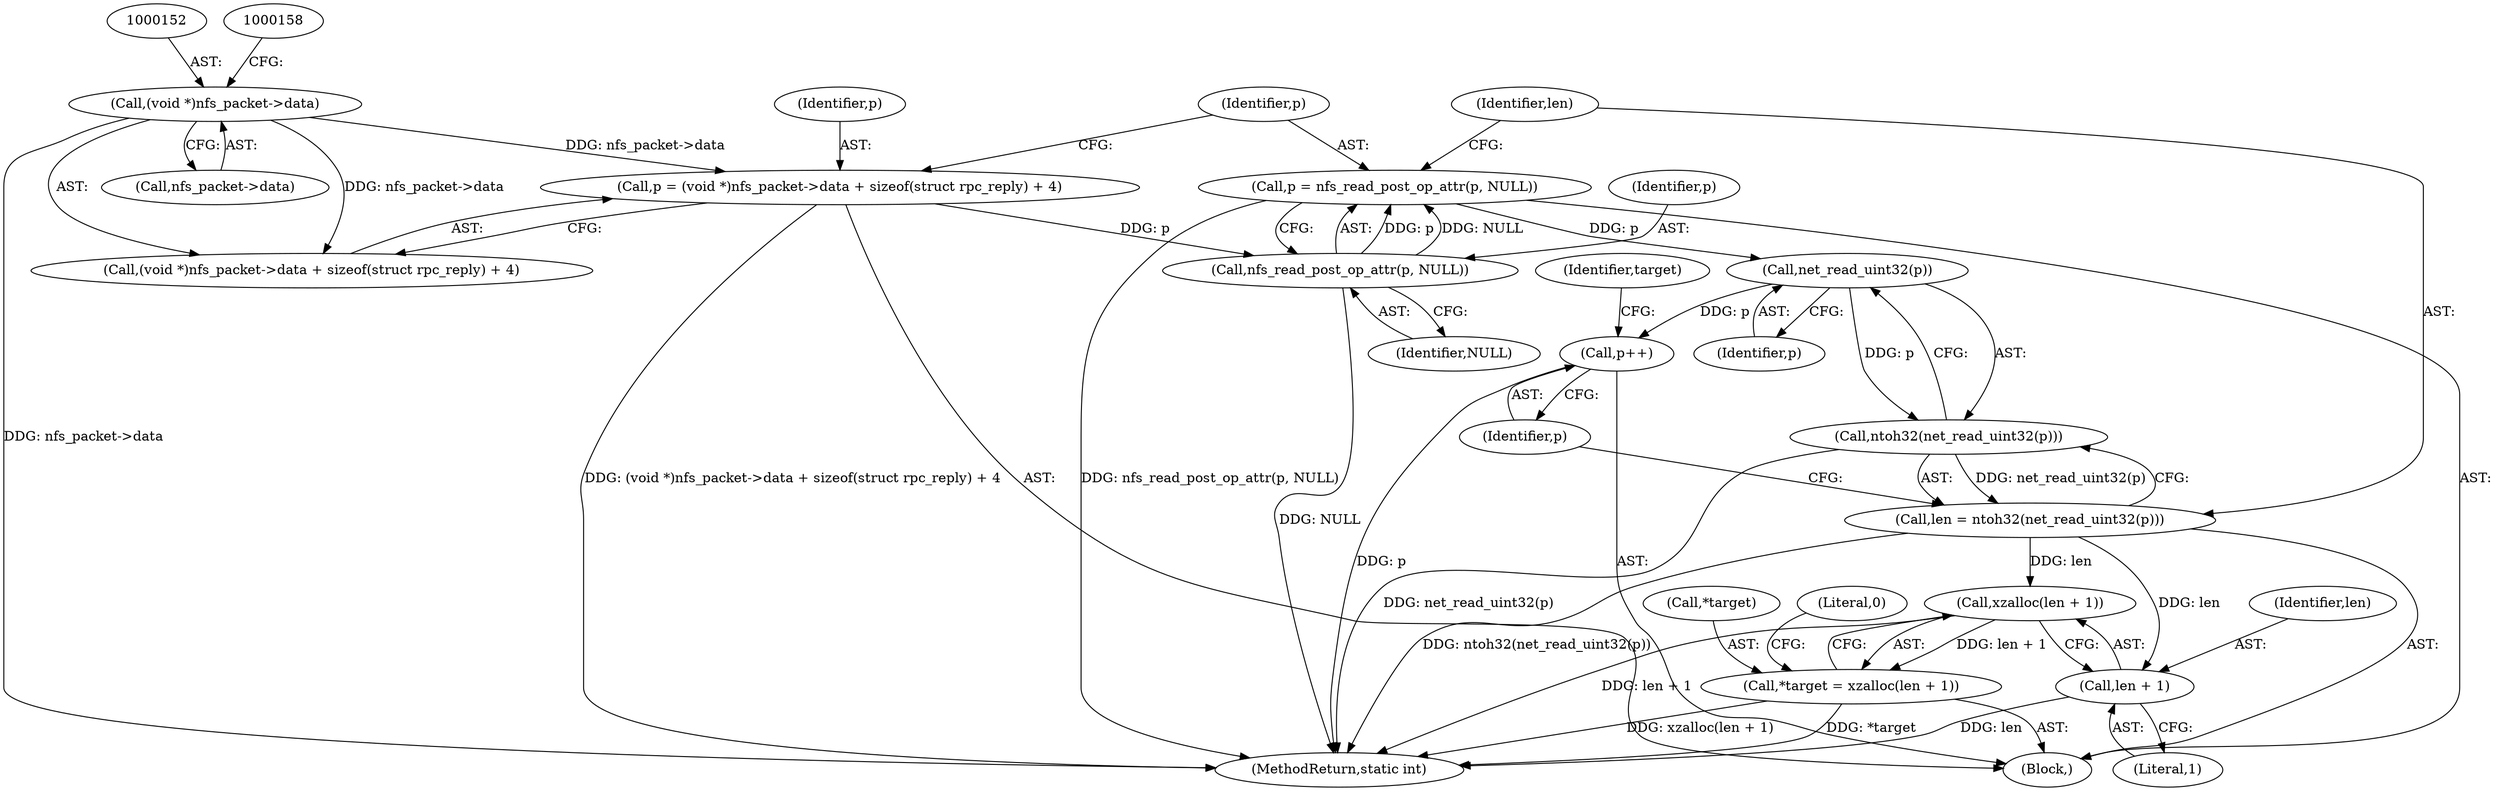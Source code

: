 digraph "0_pengutronix_574ce994016107ad8ab0f845a785f28d7eaa5208@API" {
"1000168" [label="(Call,net_read_uint32(p))"];
"1000160" [label="(Call,p = nfs_read_post_op_attr(p, NULL))"];
"1000162" [label="(Call,nfs_read_post_op_attr(p, NULL))"];
"1000148" [label="(Call,p = (void *)nfs_packet->data + sizeof(struct rpc_reply) + 4)"];
"1000151" [label="(Call,(void *)nfs_packet->data)"];
"1000167" [label="(Call,ntoh32(net_read_uint32(p)))"];
"1000165" [label="(Call,len = ntoh32(net_read_uint32(p)))"];
"1000175" [label="(Call,xzalloc(len + 1))"];
"1000172" [label="(Call,*target = xzalloc(len + 1))"];
"1000176" [label="(Call,len + 1)"];
"1000170" [label="(Call,p++)"];
"1000177" [label="(Identifier,len)"];
"1000148" [label="(Call,p = (void *)nfs_packet->data + sizeof(struct rpc_reply) + 4)"];
"1000172" [label="(Call,*target = xzalloc(len + 1))"];
"1000167" [label="(Call,ntoh32(net_read_uint32(p)))"];
"1000170" [label="(Call,p++)"];
"1000181" [label="(MethodReturn,static int)"];
"1000171" [label="(Identifier,p)"];
"1000169" [label="(Identifier,p)"];
"1000174" [label="(Identifier,target)"];
"1000151" [label="(Call,(void *)nfs_packet->data)"];
"1000168" [label="(Call,net_read_uint32(p))"];
"1000153" [label="(Call,nfs_packet->data)"];
"1000176" [label="(Call,len + 1)"];
"1000149" [label="(Identifier,p)"];
"1000164" [label="(Identifier,NULL)"];
"1000163" [label="(Identifier,p)"];
"1000175" [label="(Call,xzalloc(len + 1))"];
"1000160" [label="(Call,p = nfs_read_post_op_attr(p, NULL))"];
"1000173" [label="(Call,*target)"];
"1000165" [label="(Call,len = ntoh32(net_read_uint32(p)))"];
"1000166" [label="(Identifier,len)"];
"1000162" [label="(Call,nfs_read_post_op_attr(p, NULL))"];
"1000178" [label="(Literal,1)"];
"1000150" [label="(Call,(void *)nfs_packet->data + sizeof(struct rpc_reply) + 4)"];
"1000180" [label="(Literal,0)"];
"1000161" [label="(Identifier,p)"];
"1000106" [label="(Block,)"];
"1000168" -> "1000167"  [label="AST: "];
"1000168" -> "1000169"  [label="CFG: "];
"1000169" -> "1000168"  [label="AST: "];
"1000167" -> "1000168"  [label="CFG: "];
"1000168" -> "1000167"  [label="DDG: p"];
"1000160" -> "1000168"  [label="DDG: p"];
"1000168" -> "1000170"  [label="DDG: p"];
"1000160" -> "1000106"  [label="AST: "];
"1000160" -> "1000162"  [label="CFG: "];
"1000161" -> "1000160"  [label="AST: "];
"1000162" -> "1000160"  [label="AST: "];
"1000166" -> "1000160"  [label="CFG: "];
"1000160" -> "1000181"  [label="DDG: nfs_read_post_op_attr(p, NULL)"];
"1000162" -> "1000160"  [label="DDG: p"];
"1000162" -> "1000160"  [label="DDG: NULL"];
"1000162" -> "1000164"  [label="CFG: "];
"1000163" -> "1000162"  [label="AST: "];
"1000164" -> "1000162"  [label="AST: "];
"1000162" -> "1000181"  [label="DDG: NULL"];
"1000148" -> "1000162"  [label="DDG: p"];
"1000148" -> "1000106"  [label="AST: "];
"1000148" -> "1000150"  [label="CFG: "];
"1000149" -> "1000148"  [label="AST: "];
"1000150" -> "1000148"  [label="AST: "];
"1000161" -> "1000148"  [label="CFG: "];
"1000148" -> "1000181"  [label="DDG: (void *)nfs_packet->data + sizeof(struct rpc_reply) + 4"];
"1000151" -> "1000148"  [label="DDG: nfs_packet->data"];
"1000151" -> "1000150"  [label="AST: "];
"1000151" -> "1000153"  [label="CFG: "];
"1000152" -> "1000151"  [label="AST: "];
"1000153" -> "1000151"  [label="AST: "];
"1000158" -> "1000151"  [label="CFG: "];
"1000151" -> "1000181"  [label="DDG: nfs_packet->data"];
"1000151" -> "1000150"  [label="DDG: nfs_packet->data"];
"1000167" -> "1000165"  [label="AST: "];
"1000165" -> "1000167"  [label="CFG: "];
"1000167" -> "1000181"  [label="DDG: net_read_uint32(p)"];
"1000167" -> "1000165"  [label="DDG: net_read_uint32(p)"];
"1000165" -> "1000106"  [label="AST: "];
"1000166" -> "1000165"  [label="AST: "];
"1000171" -> "1000165"  [label="CFG: "];
"1000165" -> "1000181"  [label="DDG: ntoh32(net_read_uint32(p))"];
"1000165" -> "1000175"  [label="DDG: len"];
"1000165" -> "1000176"  [label="DDG: len"];
"1000175" -> "1000172"  [label="AST: "];
"1000175" -> "1000176"  [label="CFG: "];
"1000176" -> "1000175"  [label="AST: "];
"1000172" -> "1000175"  [label="CFG: "];
"1000175" -> "1000181"  [label="DDG: len + 1"];
"1000175" -> "1000172"  [label="DDG: len + 1"];
"1000172" -> "1000106"  [label="AST: "];
"1000173" -> "1000172"  [label="AST: "];
"1000180" -> "1000172"  [label="CFG: "];
"1000172" -> "1000181"  [label="DDG: *target"];
"1000172" -> "1000181"  [label="DDG: xzalloc(len + 1)"];
"1000176" -> "1000178"  [label="CFG: "];
"1000177" -> "1000176"  [label="AST: "];
"1000178" -> "1000176"  [label="AST: "];
"1000176" -> "1000181"  [label="DDG: len"];
"1000170" -> "1000106"  [label="AST: "];
"1000170" -> "1000171"  [label="CFG: "];
"1000171" -> "1000170"  [label="AST: "];
"1000174" -> "1000170"  [label="CFG: "];
"1000170" -> "1000181"  [label="DDG: p"];
}
